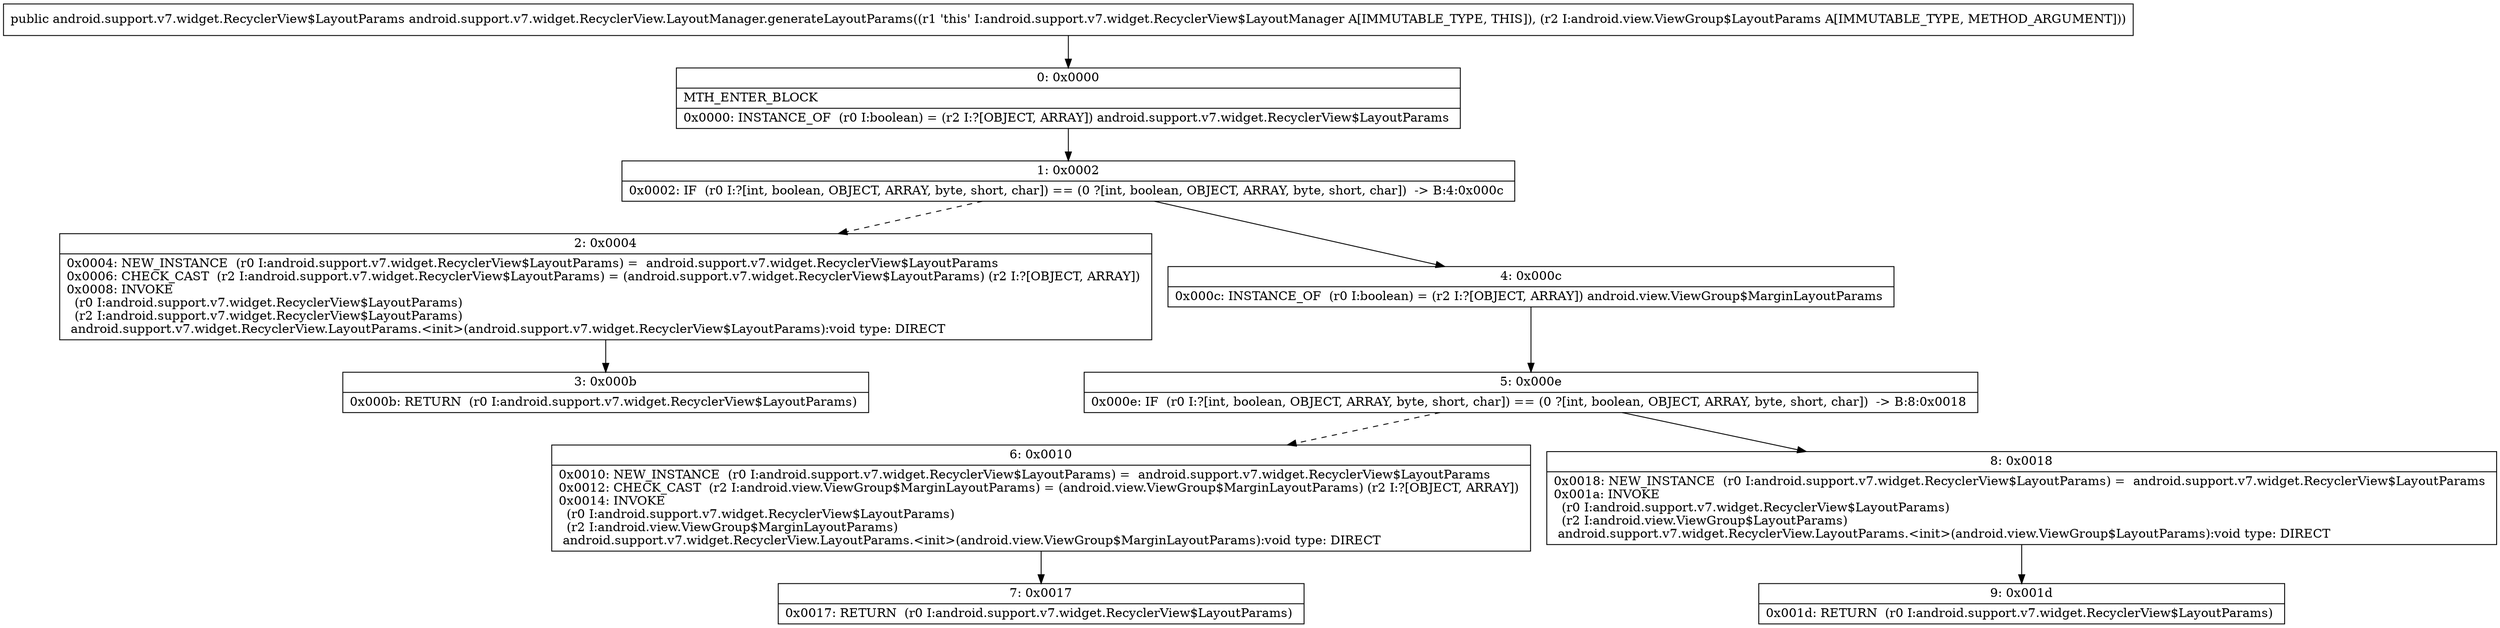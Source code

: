 digraph "CFG forandroid.support.v7.widget.RecyclerView.LayoutManager.generateLayoutParams(Landroid\/view\/ViewGroup$LayoutParams;)Landroid\/support\/v7\/widget\/RecyclerView$LayoutParams;" {
Node_0 [shape=record,label="{0\:\ 0x0000|MTH_ENTER_BLOCK\l|0x0000: INSTANCE_OF  (r0 I:boolean) = (r2 I:?[OBJECT, ARRAY]) android.support.v7.widget.RecyclerView$LayoutParams \l}"];
Node_1 [shape=record,label="{1\:\ 0x0002|0x0002: IF  (r0 I:?[int, boolean, OBJECT, ARRAY, byte, short, char]) == (0 ?[int, boolean, OBJECT, ARRAY, byte, short, char])  \-\> B:4:0x000c \l}"];
Node_2 [shape=record,label="{2\:\ 0x0004|0x0004: NEW_INSTANCE  (r0 I:android.support.v7.widget.RecyclerView$LayoutParams) =  android.support.v7.widget.RecyclerView$LayoutParams \l0x0006: CHECK_CAST  (r2 I:android.support.v7.widget.RecyclerView$LayoutParams) = (android.support.v7.widget.RecyclerView$LayoutParams) (r2 I:?[OBJECT, ARRAY]) \l0x0008: INVOKE  \l  (r0 I:android.support.v7.widget.RecyclerView$LayoutParams)\l  (r2 I:android.support.v7.widget.RecyclerView$LayoutParams)\l android.support.v7.widget.RecyclerView.LayoutParams.\<init\>(android.support.v7.widget.RecyclerView$LayoutParams):void type: DIRECT \l}"];
Node_3 [shape=record,label="{3\:\ 0x000b|0x000b: RETURN  (r0 I:android.support.v7.widget.RecyclerView$LayoutParams) \l}"];
Node_4 [shape=record,label="{4\:\ 0x000c|0x000c: INSTANCE_OF  (r0 I:boolean) = (r2 I:?[OBJECT, ARRAY]) android.view.ViewGroup$MarginLayoutParams \l}"];
Node_5 [shape=record,label="{5\:\ 0x000e|0x000e: IF  (r0 I:?[int, boolean, OBJECT, ARRAY, byte, short, char]) == (0 ?[int, boolean, OBJECT, ARRAY, byte, short, char])  \-\> B:8:0x0018 \l}"];
Node_6 [shape=record,label="{6\:\ 0x0010|0x0010: NEW_INSTANCE  (r0 I:android.support.v7.widget.RecyclerView$LayoutParams) =  android.support.v7.widget.RecyclerView$LayoutParams \l0x0012: CHECK_CAST  (r2 I:android.view.ViewGroup$MarginLayoutParams) = (android.view.ViewGroup$MarginLayoutParams) (r2 I:?[OBJECT, ARRAY]) \l0x0014: INVOKE  \l  (r0 I:android.support.v7.widget.RecyclerView$LayoutParams)\l  (r2 I:android.view.ViewGroup$MarginLayoutParams)\l android.support.v7.widget.RecyclerView.LayoutParams.\<init\>(android.view.ViewGroup$MarginLayoutParams):void type: DIRECT \l}"];
Node_7 [shape=record,label="{7\:\ 0x0017|0x0017: RETURN  (r0 I:android.support.v7.widget.RecyclerView$LayoutParams) \l}"];
Node_8 [shape=record,label="{8\:\ 0x0018|0x0018: NEW_INSTANCE  (r0 I:android.support.v7.widget.RecyclerView$LayoutParams) =  android.support.v7.widget.RecyclerView$LayoutParams \l0x001a: INVOKE  \l  (r0 I:android.support.v7.widget.RecyclerView$LayoutParams)\l  (r2 I:android.view.ViewGroup$LayoutParams)\l android.support.v7.widget.RecyclerView.LayoutParams.\<init\>(android.view.ViewGroup$LayoutParams):void type: DIRECT \l}"];
Node_9 [shape=record,label="{9\:\ 0x001d|0x001d: RETURN  (r0 I:android.support.v7.widget.RecyclerView$LayoutParams) \l}"];
MethodNode[shape=record,label="{public android.support.v7.widget.RecyclerView$LayoutParams android.support.v7.widget.RecyclerView.LayoutManager.generateLayoutParams((r1 'this' I:android.support.v7.widget.RecyclerView$LayoutManager A[IMMUTABLE_TYPE, THIS]), (r2 I:android.view.ViewGroup$LayoutParams A[IMMUTABLE_TYPE, METHOD_ARGUMENT])) }"];
MethodNode -> Node_0;
Node_0 -> Node_1;
Node_1 -> Node_2[style=dashed];
Node_1 -> Node_4;
Node_2 -> Node_3;
Node_4 -> Node_5;
Node_5 -> Node_6[style=dashed];
Node_5 -> Node_8;
Node_6 -> Node_7;
Node_8 -> Node_9;
}

